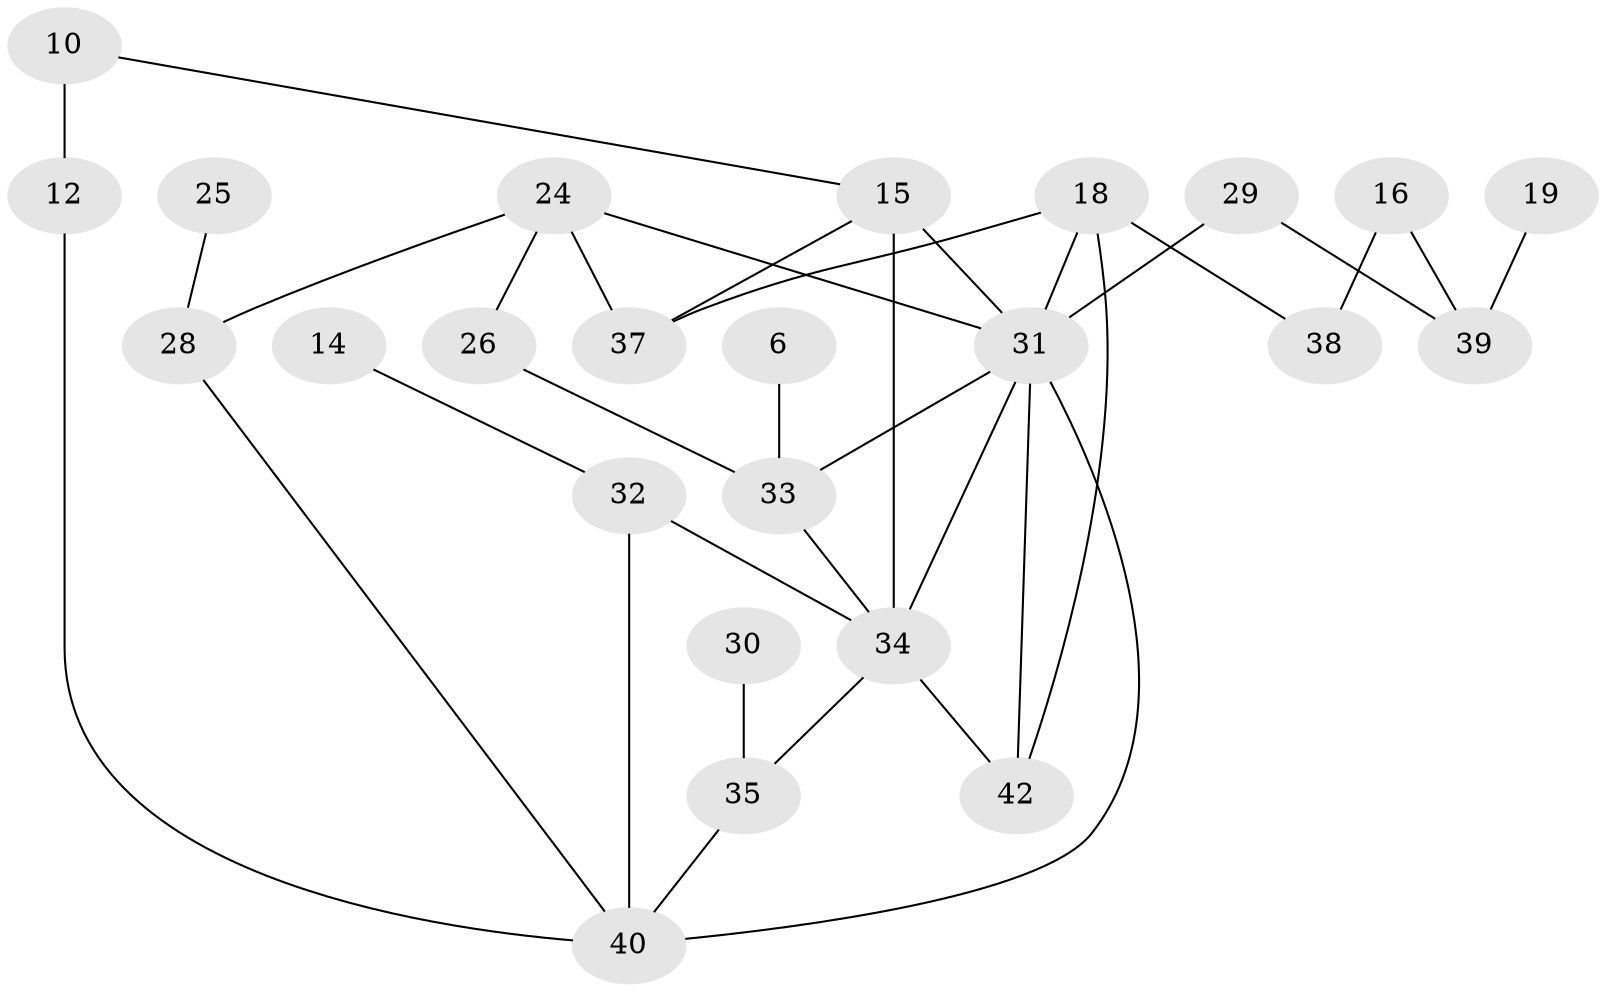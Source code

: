 // original degree distribution, {1: 0.20192307692307693, 4: 0.08653846153846154, 5: 0.028846153846153848, 3: 0.19230769230769232, 2: 0.3269230769230769, 0: 0.15384615384615385, 6: 0.009615384615384616}
// Generated by graph-tools (version 1.1) at 2025/35/03/04/25 23:35:48]
// undirected, 24 vertices, 35 edges
graph export_dot {
  node [color=gray90,style=filled];
  6;
  10;
  12;
  14;
  15;
  16;
  18;
  19;
  24;
  25;
  26;
  28;
  29;
  30;
  31;
  32;
  33;
  34;
  35;
  37;
  38;
  39;
  40;
  42;
  6 -- 33 [weight=1.0];
  10 -- 12 [weight=2.0];
  10 -- 15 [weight=1.0];
  12 -- 40 [weight=1.0];
  14 -- 32 [weight=1.0];
  15 -- 31 [weight=1.0];
  15 -- 34 [weight=2.0];
  15 -- 37 [weight=1.0];
  16 -- 38 [weight=1.0];
  16 -- 39 [weight=1.0];
  18 -- 31 [weight=1.0];
  18 -- 37 [weight=1.0];
  18 -- 38 [weight=2.0];
  18 -- 42 [weight=1.0];
  19 -- 39 [weight=1.0];
  24 -- 26 [weight=1.0];
  24 -- 28 [weight=1.0];
  24 -- 31 [weight=1.0];
  24 -- 37 [weight=1.0];
  25 -- 28 [weight=1.0];
  26 -- 33 [weight=2.0];
  28 -- 40 [weight=1.0];
  29 -- 31 [weight=1.0];
  29 -- 39 [weight=1.0];
  30 -- 35 [weight=2.0];
  31 -- 33 [weight=1.0];
  31 -- 34 [weight=1.0];
  31 -- 40 [weight=1.0];
  31 -- 42 [weight=1.0];
  32 -- 34 [weight=2.0];
  32 -- 40 [weight=1.0];
  33 -- 34 [weight=1.0];
  34 -- 35 [weight=1.0];
  34 -- 42 [weight=1.0];
  35 -- 40 [weight=1.0];
}
